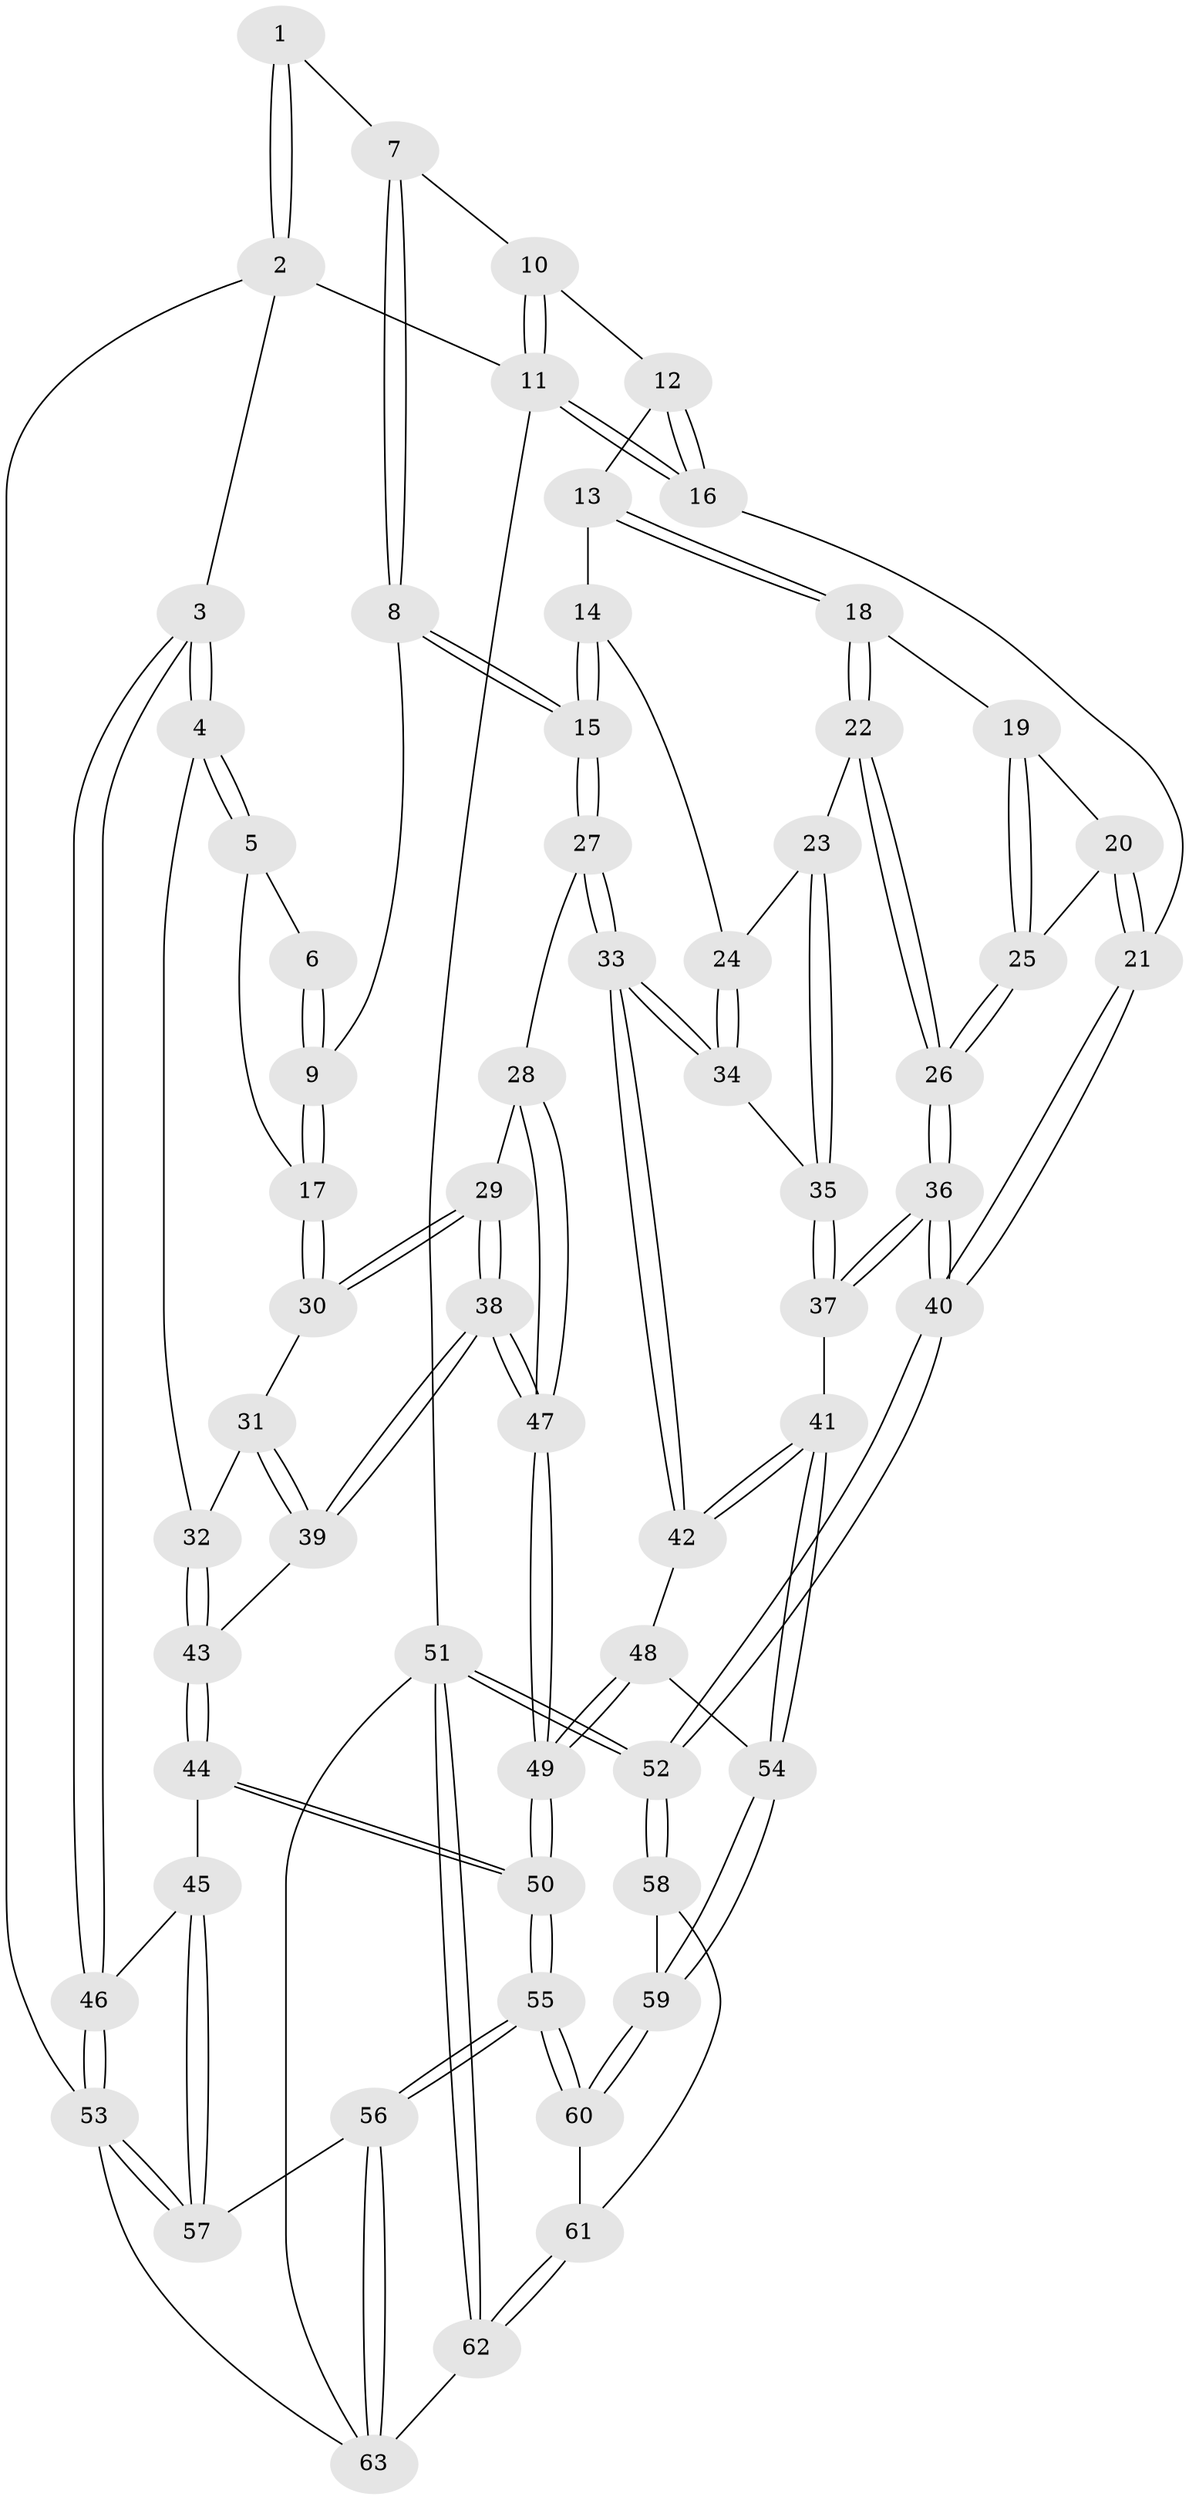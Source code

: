 // coarse degree distribution, {3: 0.6578947368421053, 5: 0.07894736842105263, 2: 0.15789473684210525, 4: 0.10526315789473684}
// Generated by graph-tools (version 1.1) at 2025/54/03/04/25 22:54:26]
// undirected, 63 vertices, 154 edges
graph export_dot {
  node [color=gray90,style=filled];
  1 [pos="+0.5154281665148804+0"];
  2 [pos="+0+0"];
  3 [pos="+0+0.11786378678087707"];
  4 [pos="+0+0.16017331392860618"];
  5 [pos="+0.1932247690909969+0.1155088128539288"];
  6 [pos="+0.28890126751672296+0.04181776561954455"];
  7 [pos="+0.5468578135014076+0"];
  8 [pos="+0.46779443131689163+0.09116190134537172"];
  9 [pos="+0.3680371966542298+0.17808948770816072"];
  10 [pos="+0.6752837089048328+0"];
  11 [pos="+1+0"];
  12 [pos="+0.755805835957073+0"];
  13 [pos="+0.765411505336412+0.026458258334800873"];
  14 [pos="+0.7592130700160491+0.03901188238236554"];
  15 [pos="+0.5608159389036079+0.2871374726298304"];
  16 [pos="+1+0.056795508350549535"];
  17 [pos="+0.36172090276134033+0.18584517964665434"];
  18 [pos="+0.8110842262413575+0.07153428894251813"];
  19 [pos="+0.8986100388144085+0.11469390281723979"];
  20 [pos="+0.9964501639153587+0.15124010200341304"];
  21 [pos="+1+0.19889719377896958"];
  22 [pos="+0.8331162769418493+0.25690075596594175"];
  23 [pos="+0.7792696254992608+0.2876273093986243"];
  24 [pos="+0.728401521505249+0.24837095442682164"];
  25 [pos="+0.9031114868923005+0.2904218889103023"];
  26 [pos="+0.8910290449454626+0.3226711706117306"];
  27 [pos="+0.5573639688851421+0.33215451480699576"];
  28 [pos="+0.4563982127502047+0.3382668430002077"];
  29 [pos="+0.3893904104369749+0.3059766219656505"];
  30 [pos="+0.3568586204150504+0.2354786424228031"];
  31 [pos="+0.311688651019649+0.24316595646335595"];
  32 [pos="+0.06020960711035794+0.22216279340896156"];
  33 [pos="+0.5607311649351152+0.3355938777029217"];
  34 [pos="+0.6620926438330148+0.32290588249291075"];
  35 [pos="+0.7586938692380553+0.358415408493699"];
  36 [pos="+0.960374213800922+0.5166277106879772"];
  37 [pos="+0.8951815440986285+0.517265557586038"];
  38 [pos="+0.2579372440327463+0.39103752318252366"];
  39 [pos="+0.20174609122549403+0.37295585345232996"];
  40 [pos="+1+0.5749045320261146"];
  41 [pos="+0.7597998668638297+0.5619133465128552"];
  42 [pos="+0.571759918996778+0.3824696372424541"];
  43 [pos="+0.1902193906935019+0.3707456628893097"];
  44 [pos="+0.11801189412514004+0.5564890064191156"];
  45 [pos="+0.10505385794688028+0.5592084210884"];
  46 [pos="+0+0.49936850479365863"];
  47 [pos="+0.3522863983552359+0.5433920738803764"];
  48 [pos="+0.5091211137516534+0.5290459808343025"];
  49 [pos="+0.3634209166681104+0.630225864537424"];
  50 [pos="+0.3533240548660419+0.6602711003720076"];
  51 [pos="+1+1"];
  52 [pos="+1+1"];
  53 [pos="+0+0.8806000189245806"];
  54 [pos="+0.7122515867393509+0.6104336774737809"];
  55 [pos="+0.3705528892037127+0.7476178620429917"];
  56 [pos="+0.3230106285244302+0.8812871737785891"];
  57 [pos="+0.06466419513920321+0.8260007318130713"];
  58 [pos="+0.727518103056367+0.741977812328648"];
  59 [pos="+0.6877355741062027+0.6590886612850345"];
  60 [pos="+0.5635804408393659+0.7230795418503505"];
  61 [pos="+0.6723765027141463+0.8903933939958727"];
  62 [pos="+0.6991606654923783+1"];
  63 [pos="+0.3802206270414014+1"];
  1 -- 2;
  1 -- 2;
  1 -- 7;
  2 -- 3;
  2 -- 11;
  2 -- 53;
  3 -- 4;
  3 -- 4;
  3 -- 46;
  3 -- 46;
  4 -- 5;
  4 -- 5;
  4 -- 32;
  5 -- 6;
  5 -- 17;
  6 -- 9;
  6 -- 9;
  7 -- 8;
  7 -- 8;
  7 -- 10;
  8 -- 9;
  8 -- 15;
  8 -- 15;
  9 -- 17;
  9 -- 17;
  10 -- 11;
  10 -- 11;
  10 -- 12;
  11 -- 16;
  11 -- 16;
  11 -- 51;
  12 -- 13;
  12 -- 16;
  12 -- 16;
  13 -- 14;
  13 -- 18;
  13 -- 18;
  14 -- 15;
  14 -- 15;
  14 -- 24;
  15 -- 27;
  15 -- 27;
  16 -- 21;
  17 -- 30;
  17 -- 30;
  18 -- 19;
  18 -- 22;
  18 -- 22;
  19 -- 20;
  19 -- 25;
  19 -- 25;
  20 -- 21;
  20 -- 21;
  20 -- 25;
  21 -- 40;
  21 -- 40;
  22 -- 23;
  22 -- 26;
  22 -- 26;
  23 -- 24;
  23 -- 35;
  23 -- 35;
  24 -- 34;
  24 -- 34;
  25 -- 26;
  25 -- 26;
  26 -- 36;
  26 -- 36;
  27 -- 28;
  27 -- 33;
  27 -- 33;
  28 -- 29;
  28 -- 47;
  28 -- 47;
  29 -- 30;
  29 -- 30;
  29 -- 38;
  29 -- 38;
  30 -- 31;
  31 -- 32;
  31 -- 39;
  31 -- 39;
  32 -- 43;
  32 -- 43;
  33 -- 34;
  33 -- 34;
  33 -- 42;
  33 -- 42;
  34 -- 35;
  35 -- 37;
  35 -- 37;
  36 -- 37;
  36 -- 37;
  36 -- 40;
  36 -- 40;
  37 -- 41;
  38 -- 39;
  38 -- 39;
  38 -- 47;
  38 -- 47;
  39 -- 43;
  40 -- 52;
  40 -- 52;
  41 -- 42;
  41 -- 42;
  41 -- 54;
  41 -- 54;
  42 -- 48;
  43 -- 44;
  43 -- 44;
  44 -- 45;
  44 -- 50;
  44 -- 50;
  45 -- 46;
  45 -- 57;
  45 -- 57;
  46 -- 53;
  46 -- 53;
  47 -- 49;
  47 -- 49;
  48 -- 49;
  48 -- 49;
  48 -- 54;
  49 -- 50;
  49 -- 50;
  50 -- 55;
  50 -- 55;
  51 -- 52;
  51 -- 52;
  51 -- 62;
  51 -- 62;
  51 -- 63;
  52 -- 58;
  52 -- 58;
  53 -- 57;
  53 -- 57;
  53 -- 63;
  54 -- 59;
  54 -- 59;
  55 -- 56;
  55 -- 56;
  55 -- 60;
  55 -- 60;
  56 -- 57;
  56 -- 63;
  56 -- 63;
  58 -- 59;
  58 -- 61;
  59 -- 60;
  59 -- 60;
  60 -- 61;
  61 -- 62;
  61 -- 62;
  62 -- 63;
}

